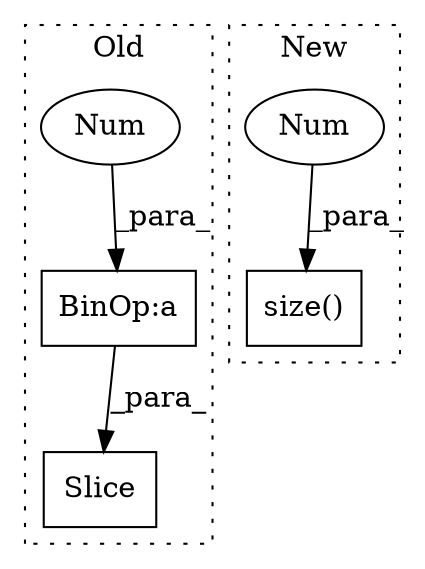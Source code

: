 digraph G {
subgraph cluster0 {
1 [label="Slice" a="80" s="16137" l="20" shape="box"];
3 [label="BinOp:a" a="82" s="16160" l="1" shape="box"];
4 [label="Num" a="76" s="16161" l="1" shape="ellipse"];
label = "Old";
style="dotted";
}
subgraph cluster1 {
2 [label="size()" a="75" s="15508,15533" l="24,1" shape="box"];
5 [label="Num" a="76" s="15532" l="1" shape="ellipse"];
label = "New";
style="dotted";
}
3 -> 1 [label="_para_"];
4 -> 3 [label="_para_"];
5 -> 2 [label="_para_"];
}